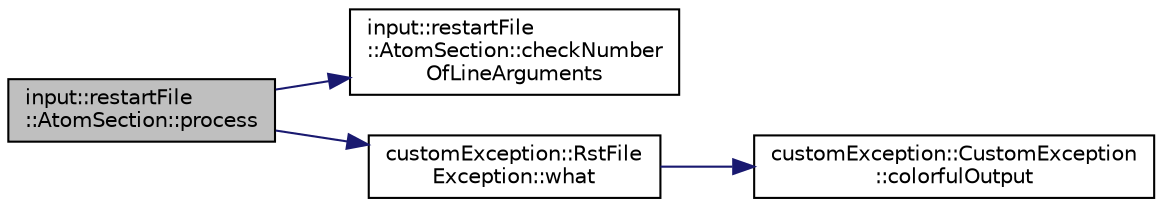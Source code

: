 digraph "input::restartFile::AtomSection::process"
{
 // LATEX_PDF_SIZE
  edge [fontname="Helvetica",fontsize="10",labelfontname="Helvetica",labelfontsize="10"];
  node [fontname="Helvetica",fontsize="10",shape=record];
  rankdir="LR";
  Node1 [label="input::restartFile\l::AtomSection::process",height=0.2,width=0.4,color="black", fillcolor="grey75", style="filled", fontcolor="black",tooltip="processes the atom section of the rst file"];
  Node1 -> Node2 [color="midnightblue",fontsize="10",style="solid",fontname="Helvetica"];
  Node2 [label="input::restartFile\l::AtomSection::checkNumber\lOfLineArguments",height=0.2,width=0.4,color="black", fillcolor="white", style="filled",URL="$classinput_1_1restartFile_1_1AtomSection.html#aece97cf3c10aca13f593b95b7529e13d",tooltip="checks if the number of elements in the line is correct. The atom section must have 12 or 21 elements..."];
  Node1 -> Node3 [color="midnightblue",fontsize="10",style="solid",fontname="Helvetica"];
  Node3 [label="customException::RstFile\lException::what",height=0.2,width=0.4,color="black", fillcolor="white", style="filled",URL="$classcustomException_1_1RstFileException.html#a29c31d6d437dded092a37afd10ac9c57",tooltip="Construct a new Custom Exception:: Custom Exception object."];
  Node3 -> Node4 [color="midnightblue",fontsize="10",style="solid",fontname="Helvetica"];
  Node4 [label="customException::CustomException\l::colorfulOutput",height=0.2,width=0.4,color="black", fillcolor="white", style="filled",URL="$classcustomException_1_1CustomException.html#a62f6656d4e73b02064bc3fd4e60a7f28",tooltip="Prints the exception type in color."];
}
